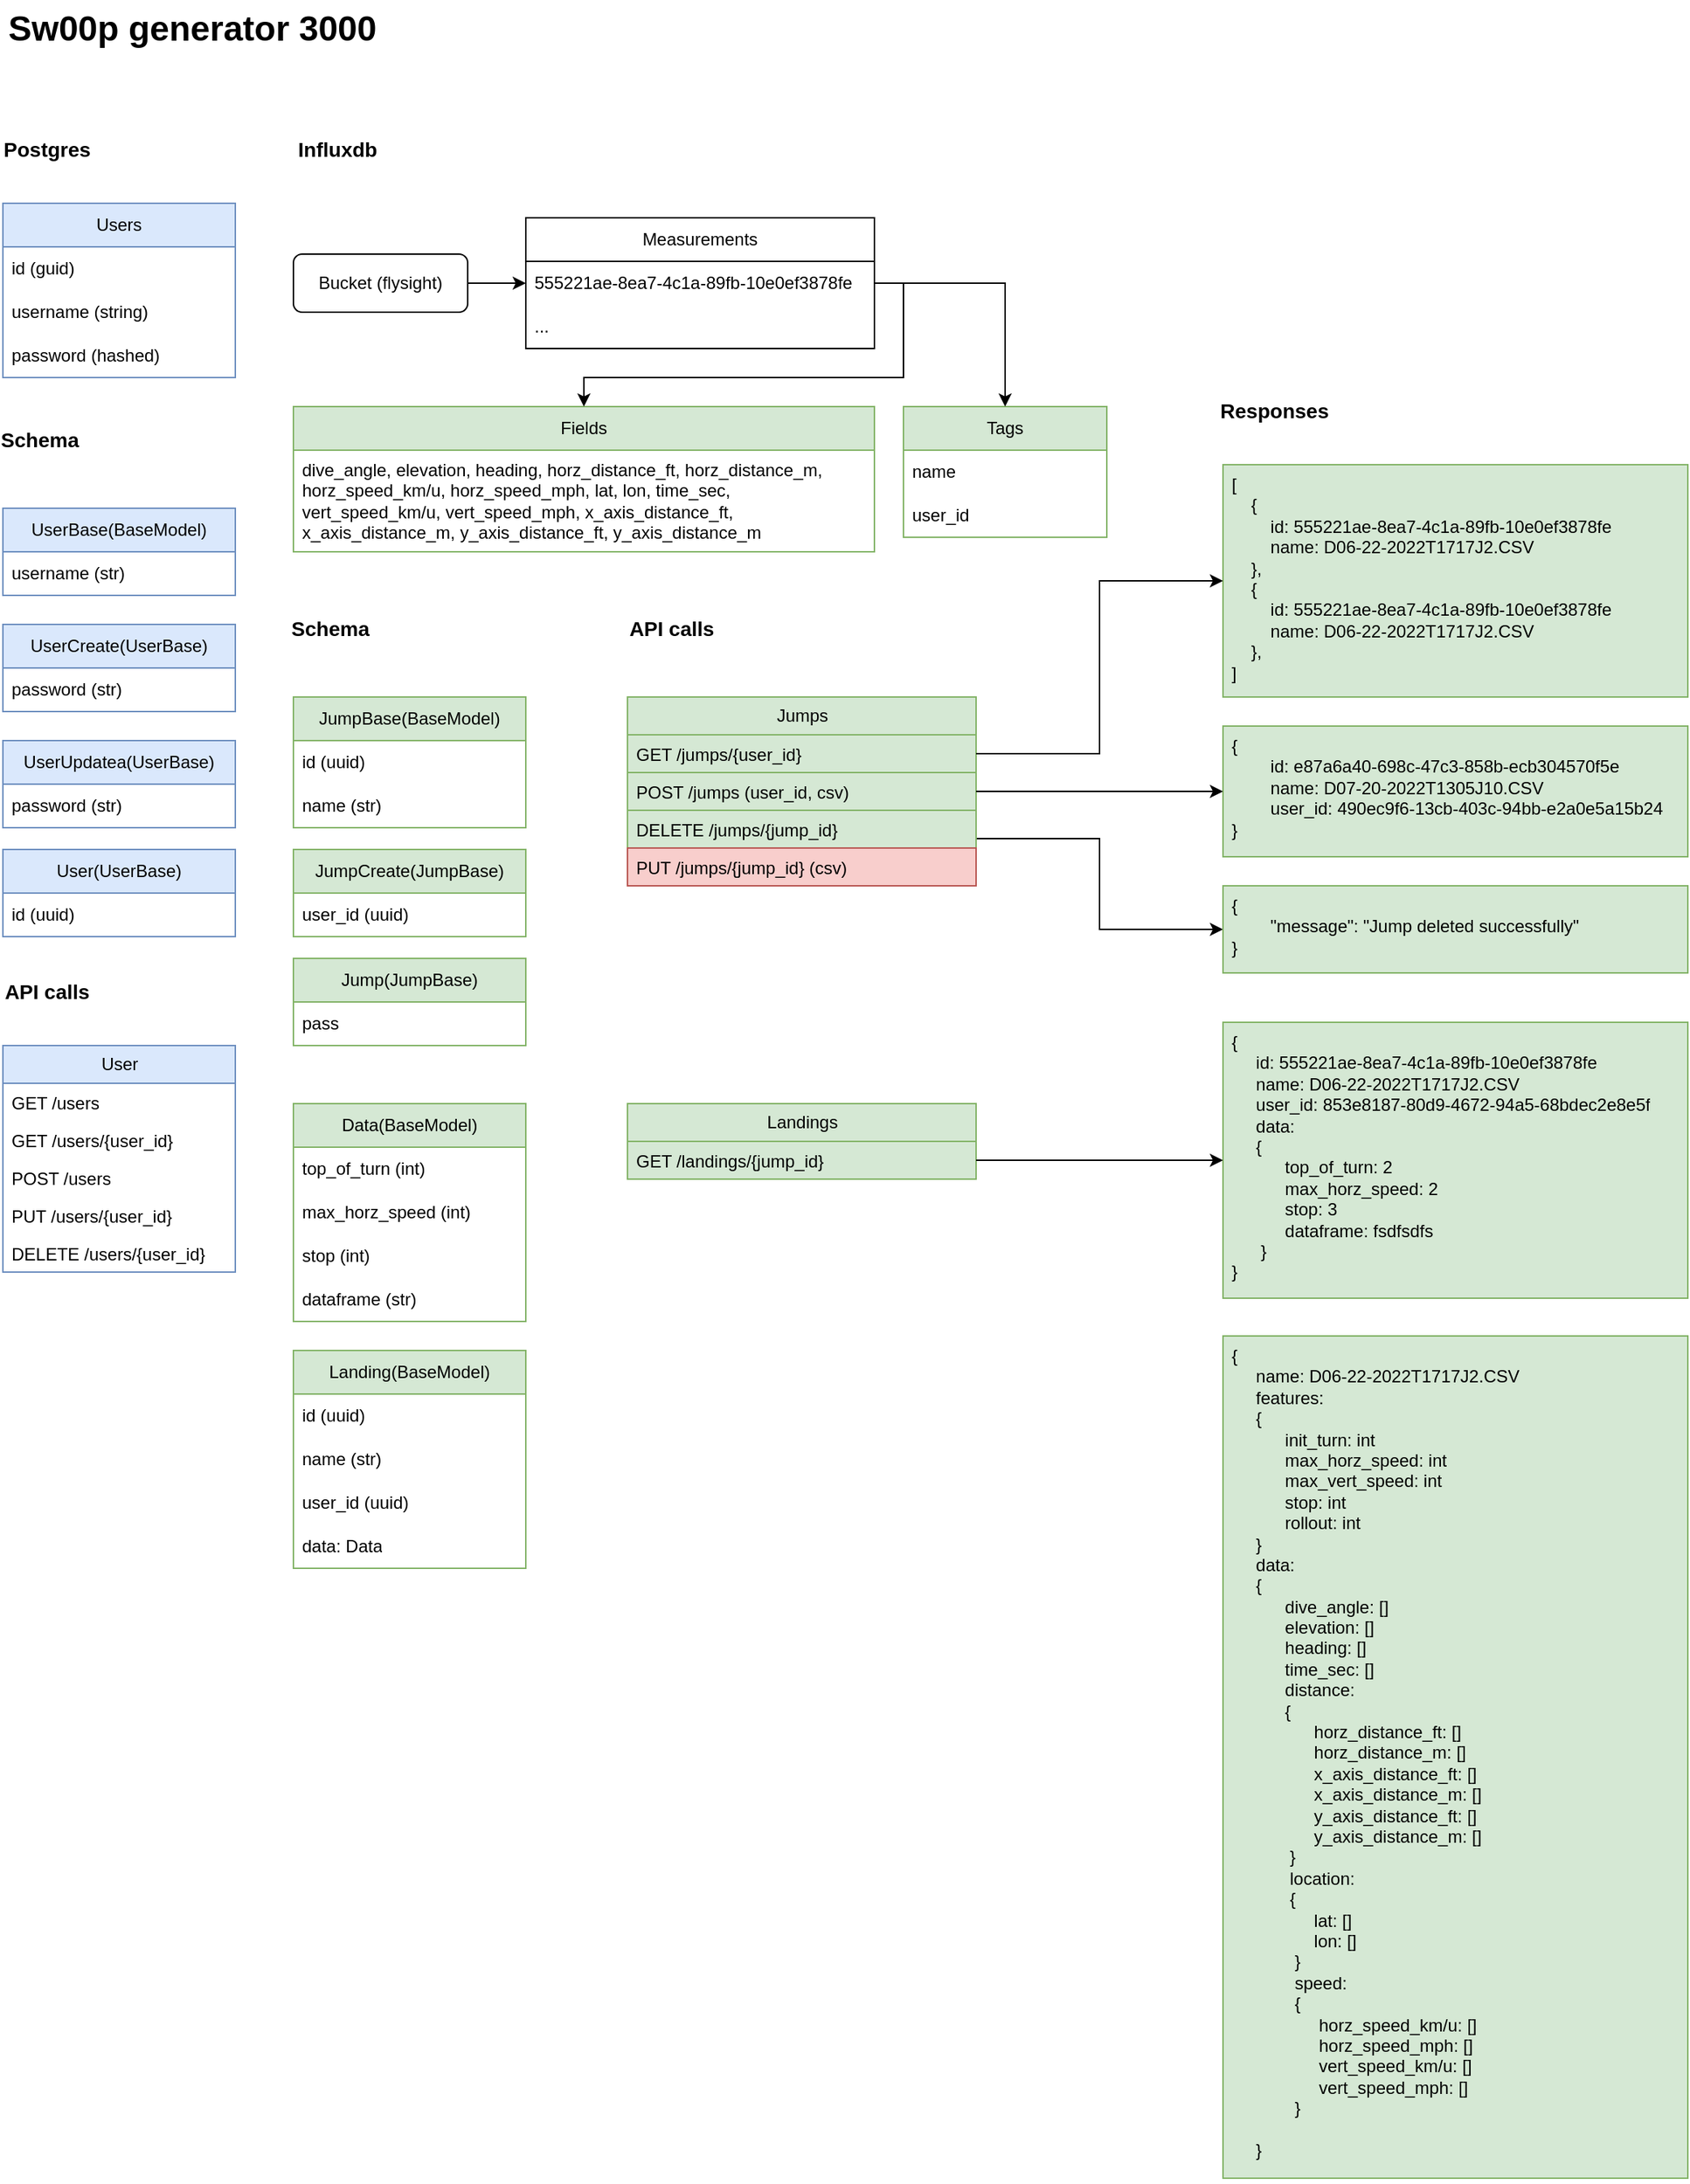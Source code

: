 <mxfile version="22.0.2" type="device">
  <diagram id="vKv4_lu2zvg10u0Lxz_Q" name="Pagina-1">
    <mxGraphModel dx="347" dy="1578" grid="1" gridSize="10" guides="1" tooltips="1" connect="1" arrows="1" fold="1" page="1" pageScale="1" pageWidth="827" pageHeight="1169" math="0" shadow="0">
      <root>
        <mxCell id="0" />
        <mxCell id="1" parent="0" />
        <mxCell id="cdpqrSRKA95L0Ol0Fi6w-7" value="Users" style="swimlane;fontStyle=0;childLayout=stackLayout;horizontal=1;startSize=30;horizontalStack=0;resizeParent=1;resizeParentMax=0;resizeLast=0;collapsible=1;marginBottom=0;whiteSpace=wrap;html=1;fillColor=#dae8fc;strokeColor=#6c8ebf;" parent="1" vertex="1">
          <mxGeometry x="40" y="-980" width="160" height="120" as="geometry" />
        </mxCell>
        <mxCell id="cdpqrSRKA95L0Ol0Fi6w-8" value="id (guid)" style="text;strokeColor=none;fillColor=none;align=left;verticalAlign=middle;spacingLeft=4;spacingRight=4;overflow=hidden;points=[[0,0.5],[1,0.5]];portConstraint=eastwest;rotatable=0;whiteSpace=wrap;html=1;" parent="cdpqrSRKA95L0Ol0Fi6w-7" vertex="1">
          <mxGeometry y="30" width="160" height="30" as="geometry" />
        </mxCell>
        <mxCell id="cdpqrSRKA95L0Ol0Fi6w-9" value="username (string)" style="text;strokeColor=none;fillColor=none;align=left;verticalAlign=middle;spacingLeft=4;spacingRight=4;overflow=hidden;points=[[0,0.5],[1,0.5]];portConstraint=eastwest;rotatable=0;whiteSpace=wrap;html=1;" parent="cdpqrSRKA95L0Ol0Fi6w-7" vertex="1">
          <mxGeometry y="60" width="160" height="30" as="geometry" />
        </mxCell>
        <mxCell id="cdpqrSRKA95L0Ol0Fi6w-10" value="password (hashed)" style="text;strokeColor=none;fillColor=none;align=left;verticalAlign=middle;spacingLeft=4;spacingRight=4;overflow=hidden;points=[[0,0.5],[1,0.5]];portConstraint=eastwest;rotatable=0;whiteSpace=wrap;html=1;" parent="cdpqrSRKA95L0Ol0Fi6w-7" vertex="1">
          <mxGeometry y="90" width="160" height="30" as="geometry" />
        </mxCell>
        <mxCell id="cdpqrSRKA95L0Ol0Fi6w-14" value="Sw00p generator 3000" style="text;strokeColor=none;fillColor=none;html=1;fontSize=24;fontStyle=1;verticalAlign=middle;align=center;" parent="1" vertex="1">
          <mxGeometry x="40" y="-1120" width="260" height="40" as="geometry" />
        </mxCell>
        <mxCell id="cdpqrSRKA95L0Ol0Fi6w-15" value="&lt;font style=&quot;font-size: 14px;&quot;&gt;Postgres&lt;/font&gt;" style="text;strokeColor=none;fillColor=none;html=1;fontSize=24;fontStyle=1;verticalAlign=middle;align=center;" parent="1" vertex="1">
          <mxGeometry x="40" y="-1030" width="60" height="20" as="geometry" />
        </mxCell>
        <mxCell id="cdpqrSRKA95L0Ol0Fi6w-16" value="&lt;font style=&quot;font-size: 14px;&quot;&gt;Schema&lt;/font&gt;" style="text;strokeColor=none;fillColor=none;html=1;fontSize=24;fontStyle=1;verticalAlign=middle;align=center;" parent="1" vertex="1">
          <mxGeometry x="40" y="-830" width="50" height="20" as="geometry" />
        </mxCell>
        <mxCell id="cdpqrSRKA95L0Ol0Fi6w-17" value="UserBase(BaseModel)" style="swimlane;fontStyle=0;childLayout=stackLayout;horizontal=1;startSize=30;horizontalStack=0;resizeParent=1;resizeParentMax=0;resizeLast=0;collapsible=1;marginBottom=0;whiteSpace=wrap;html=1;fillColor=#dae8fc;strokeColor=#6c8ebf;" parent="1" vertex="1">
          <mxGeometry x="40" y="-770" width="160" height="60" as="geometry" />
        </mxCell>
        <mxCell id="cdpqrSRKA95L0Ol0Fi6w-18" value="username (str)" style="text;strokeColor=none;fillColor=none;align=left;verticalAlign=middle;spacingLeft=4;spacingRight=4;overflow=hidden;points=[[0,0.5],[1,0.5]];portConstraint=eastwest;rotatable=0;whiteSpace=wrap;html=1;" parent="cdpqrSRKA95L0Ol0Fi6w-17" vertex="1">
          <mxGeometry y="30" width="160" height="30" as="geometry" />
        </mxCell>
        <mxCell id="cdpqrSRKA95L0Ol0Fi6w-21" value="UserCreate(UserBase)" style="swimlane;fontStyle=0;childLayout=stackLayout;horizontal=1;startSize=30;horizontalStack=0;resizeParent=1;resizeParentMax=0;resizeLast=0;collapsible=1;marginBottom=0;whiteSpace=wrap;html=1;fillColor=#dae8fc;strokeColor=#6c8ebf;" parent="1" vertex="1">
          <mxGeometry x="40" y="-690" width="160" height="60" as="geometry" />
        </mxCell>
        <mxCell id="cdpqrSRKA95L0Ol0Fi6w-22" value="password (str)" style="text;strokeColor=none;fillColor=none;align=left;verticalAlign=middle;spacingLeft=4;spacingRight=4;overflow=hidden;points=[[0,0.5],[1,0.5]];portConstraint=eastwest;rotatable=0;whiteSpace=wrap;html=1;" parent="cdpqrSRKA95L0Ol0Fi6w-21" vertex="1">
          <mxGeometry y="30" width="160" height="30" as="geometry" />
        </mxCell>
        <mxCell id="cdpqrSRKA95L0Ol0Fi6w-23" value="UserUpdatea(UserBase)" style="swimlane;fontStyle=0;childLayout=stackLayout;horizontal=1;startSize=30;horizontalStack=0;resizeParent=1;resizeParentMax=0;resizeLast=0;collapsible=1;marginBottom=0;whiteSpace=wrap;html=1;fillColor=#dae8fc;strokeColor=#6c8ebf;" parent="1" vertex="1">
          <mxGeometry x="40" y="-610" width="160" height="60" as="geometry" />
        </mxCell>
        <mxCell id="cdpqrSRKA95L0Ol0Fi6w-24" value="password (str)" style="text;strokeColor=none;fillColor=none;align=left;verticalAlign=middle;spacingLeft=4;spacingRight=4;overflow=hidden;points=[[0,0.5],[1,0.5]];portConstraint=eastwest;rotatable=0;whiteSpace=wrap;html=1;" parent="cdpqrSRKA95L0Ol0Fi6w-23" vertex="1">
          <mxGeometry y="30" width="160" height="30" as="geometry" />
        </mxCell>
        <mxCell id="cdpqrSRKA95L0Ol0Fi6w-25" value="User(UserBase)" style="swimlane;fontStyle=0;childLayout=stackLayout;horizontal=1;startSize=30;horizontalStack=0;resizeParent=1;resizeParentMax=0;resizeLast=0;collapsible=1;marginBottom=0;whiteSpace=wrap;html=1;fillColor=#dae8fc;strokeColor=#6c8ebf;" parent="1" vertex="1">
          <mxGeometry x="40" y="-535" width="160" height="60" as="geometry" />
        </mxCell>
        <mxCell id="cdpqrSRKA95L0Ol0Fi6w-26" value="id (uuid)" style="text;strokeColor=none;fillColor=none;align=left;verticalAlign=middle;spacingLeft=4;spacingRight=4;overflow=hidden;points=[[0,0.5],[1,0.5]];portConstraint=eastwest;rotatable=0;whiteSpace=wrap;html=1;" parent="cdpqrSRKA95L0Ol0Fi6w-25" vertex="1">
          <mxGeometry y="30" width="160" height="30" as="geometry" />
        </mxCell>
        <mxCell id="cdpqrSRKA95L0Ol0Fi6w-27" value="&lt;font style=&quot;font-size: 14px;&quot;&gt;API calls&lt;/font&gt;" style="text;strokeColor=none;fillColor=none;html=1;fontSize=24;fontStyle=1;verticalAlign=middle;align=center;" parent="1" vertex="1">
          <mxGeometry x="40" y="-450" width="60" height="20" as="geometry" />
        </mxCell>
        <mxCell id="cdpqrSRKA95L0Ol0Fi6w-30" value="User" style="swimlane;fontStyle=0;childLayout=stackLayout;horizontal=1;startSize=26;fillColor=#dae8fc;horizontalStack=0;resizeParent=1;resizeParentMax=0;resizeLast=0;collapsible=1;marginBottom=0;html=1;strokeColor=#6c8ebf;" parent="1" vertex="1">
          <mxGeometry x="40" y="-400" width="160" height="156" as="geometry" />
        </mxCell>
        <mxCell id="cdpqrSRKA95L0Ol0Fi6w-31" value="GET /users" style="text;strokeColor=none;fillColor=none;align=left;verticalAlign=top;spacingLeft=4;spacingRight=4;overflow=hidden;rotatable=0;points=[[0,0.5],[1,0.5]];portConstraint=eastwest;whiteSpace=wrap;html=1;" parent="cdpqrSRKA95L0Ol0Fi6w-30" vertex="1">
          <mxGeometry y="26" width="160" height="26" as="geometry" />
        </mxCell>
        <mxCell id="cdpqrSRKA95L0Ol0Fi6w-32" value="GET /users/{user_id}" style="text;strokeColor=none;fillColor=none;align=left;verticalAlign=top;spacingLeft=4;spacingRight=4;overflow=hidden;rotatable=0;points=[[0,0.5],[1,0.5]];portConstraint=eastwest;whiteSpace=wrap;html=1;" parent="cdpqrSRKA95L0Ol0Fi6w-30" vertex="1">
          <mxGeometry y="52" width="160" height="26" as="geometry" />
        </mxCell>
        <mxCell id="cdpqrSRKA95L0Ol0Fi6w-34" value="POST /users&lt;br&gt;" style="text;strokeColor=none;fillColor=none;align=left;verticalAlign=top;spacingLeft=4;spacingRight=4;overflow=hidden;rotatable=0;points=[[0,0.5],[1,0.5]];portConstraint=eastwest;whiteSpace=wrap;html=1;" parent="cdpqrSRKA95L0Ol0Fi6w-30" vertex="1">
          <mxGeometry y="78" width="160" height="26" as="geometry" />
        </mxCell>
        <mxCell id="cdpqrSRKA95L0Ol0Fi6w-33" value="PUT /users/{user_id}" style="text;strokeColor=none;fillColor=none;align=left;verticalAlign=top;spacingLeft=4;spacingRight=4;overflow=hidden;rotatable=0;points=[[0,0.5],[1,0.5]];portConstraint=eastwest;whiteSpace=wrap;html=1;" parent="cdpqrSRKA95L0Ol0Fi6w-30" vertex="1">
          <mxGeometry y="104" width="160" height="26" as="geometry" />
        </mxCell>
        <mxCell id="cdpqrSRKA95L0Ol0Fi6w-35" value="DELETE /users/{user_id}" style="text;strokeColor=none;fillColor=none;align=left;verticalAlign=top;spacingLeft=4;spacingRight=4;overflow=hidden;rotatable=0;points=[[0,0.5],[1,0.5]];portConstraint=eastwest;whiteSpace=wrap;html=1;" parent="cdpqrSRKA95L0Ol0Fi6w-30" vertex="1">
          <mxGeometry y="130" width="160" height="26" as="geometry" />
        </mxCell>
        <mxCell id="cdpqrSRKA95L0Ol0Fi6w-46" value="&lt;font style=&quot;font-size: 14px;&quot;&gt;Influxdb&lt;/font&gt;" style="text;strokeColor=none;fillColor=none;html=1;fontSize=24;fontStyle=1;verticalAlign=middle;align=center;" parent="1" vertex="1">
          <mxGeometry x="240" y="-1030" width="60" height="20" as="geometry" />
        </mxCell>
        <mxCell id="cdpqrSRKA95L0Ol0Fi6w-67" style="edgeStyle=orthogonalEdgeStyle;rounded=0;orthogonalLoop=1;jettySize=auto;html=1;exitX=1;exitY=0.5;exitDx=0;exitDy=0;entryX=0;entryY=0.5;entryDx=0;entryDy=0;" parent="1" source="cdpqrSRKA95L0Ol0Fi6w-47" target="cdpqrSRKA95L0Ol0Fi6w-64" edge="1">
          <mxGeometry relative="1" as="geometry" />
        </mxCell>
        <mxCell id="cdpqrSRKA95L0Ol0Fi6w-47" value="Bucket (flysight)" style="rounded=1;whiteSpace=wrap;html=1;" parent="1" vertex="1">
          <mxGeometry x="240" y="-945" width="120" height="40" as="geometry" />
        </mxCell>
        <mxCell id="cdpqrSRKA95L0Ol0Fi6w-59" value="Fields" style="swimlane;fontStyle=0;childLayout=stackLayout;horizontal=1;startSize=30;horizontalStack=0;resizeParent=1;resizeParentMax=0;resizeLast=0;collapsible=1;marginBottom=0;whiteSpace=wrap;html=1;fillColor=#d5e8d4;strokeColor=#82b366;" parent="1" vertex="1">
          <mxGeometry x="240" y="-840" width="400" height="100" as="geometry" />
        </mxCell>
        <mxCell id="cdpqrSRKA95L0Ol0Fi6w-60" value="dive_angle, elevation, heading, horz_distance_ft, horz_distance_m, horz_speed_km/u, horz_speed_mph, lat, lon, time_sec, vert_speed_km/u, vert_speed_mph, x_axis_distance_ft, x_axis_distance_m, y_axis_distance_ft, y_axis_distance_m" style="text;strokeColor=none;fillColor=none;align=left;verticalAlign=middle;spacingLeft=4;spacingRight=4;overflow=hidden;points=[[0,0.5],[1,0.5]];portConstraint=eastwest;rotatable=0;whiteSpace=wrap;html=1;" parent="cdpqrSRKA95L0Ol0Fi6w-59" vertex="1">
          <mxGeometry y="30" width="400" height="70" as="geometry" />
        </mxCell>
        <mxCell id="cdpqrSRKA95L0Ol0Fi6w-63" value="Measurements" style="swimlane;fontStyle=0;childLayout=stackLayout;horizontal=1;startSize=30;horizontalStack=0;resizeParent=1;resizeParentMax=0;resizeLast=0;collapsible=1;marginBottom=0;whiteSpace=wrap;html=1;" parent="1" vertex="1">
          <mxGeometry x="400" y="-970" width="240" height="90" as="geometry" />
        </mxCell>
        <mxCell id="cdpqrSRKA95L0Ol0Fi6w-64" value="555221ae-8ea7-4c1a-89fb-10e0ef3878fe" style="text;strokeColor=none;fillColor=none;align=left;verticalAlign=middle;spacingLeft=4;spacingRight=4;overflow=hidden;points=[[0,0.5],[1,0.5]];portConstraint=eastwest;rotatable=0;whiteSpace=wrap;html=1;" parent="cdpqrSRKA95L0Ol0Fi6w-63" vertex="1">
          <mxGeometry y="30" width="240" height="30" as="geometry" />
        </mxCell>
        <mxCell id="cdpqrSRKA95L0Ol0Fi6w-65" value="..." style="text;strokeColor=none;fillColor=none;align=left;verticalAlign=middle;spacingLeft=4;spacingRight=4;overflow=hidden;points=[[0,0.5],[1,0.5]];portConstraint=eastwest;rotatable=0;whiteSpace=wrap;html=1;" parent="cdpqrSRKA95L0Ol0Fi6w-63" vertex="1">
          <mxGeometry y="60" width="240" height="30" as="geometry" />
        </mxCell>
        <mxCell id="cdpqrSRKA95L0Ol0Fi6w-83" value="Tags" style="swimlane;fontStyle=0;childLayout=stackLayout;horizontal=1;startSize=30;horizontalStack=0;resizeParent=1;resizeParentMax=0;resizeLast=0;collapsible=1;marginBottom=0;whiteSpace=wrap;html=1;fillColor=#d5e8d4;strokeColor=#82b366;" parent="1" vertex="1">
          <mxGeometry x="660" y="-840" width="140" height="90" as="geometry" />
        </mxCell>
        <mxCell id="cdpqrSRKA95L0Ol0Fi6w-84" value="name" style="text;strokeColor=none;fillColor=none;align=left;verticalAlign=middle;spacingLeft=4;spacingRight=4;overflow=hidden;points=[[0,0.5],[1,0.5]];portConstraint=eastwest;rotatable=0;whiteSpace=wrap;html=1;" parent="cdpqrSRKA95L0Ol0Fi6w-83" vertex="1">
          <mxGeometry y="30" width="140" height="30" as="geometry" />
        </mxCell>
        <mxCell id="WD4beDw-45vV_BE4dmQj-2" value="user_id" style="text;strokeColor=none;fillColor=none;align=left;verticalAlign=middle;spacingLeft=4;spacingRight=4;overflow=hidden;points=[[0,0.5],[1,0.5]];portConstraint=eastwest;rotatable=0;whiteSpace=wrap;html=1;" parent="cdpqrSRKA95L0Ol0Fi6w-83" vertex="1">
          <mxGeometry y="60" width="140" height="30" as="geometry" />
        </mxCell>
        <mxCell id="cdpqrSRKA95L0Ol0Fi6w-92" value="&lt;font style=&quot;font-size: 14px;&quot;&gt;Schema&lt;/font&gt;" style="text;strokeColor=none;fillColor=none;html=1;fontSize=24;fontStyle=1;verticalAlign=middle;align=center;" parent="1" vertex="1">
          <mxGeometry x="240" y="-700" width="50" height="20" as="geometry" />
        </mxCell>
        <mxCell id="cdpqrSRKA95L0Ol0Fi6w-93" value="JumpBase(BaseModel)" style="swimlane;fontStyle=0;childLayout=stackLayout;horizontal=1;startSize=30;horizontalStack=0;resizeParent=1;resizeParentMax=0;resizeLast=0;collapsible=1;marginBottom=0;whiteSpace=wrap;html=1;fillColor=#d5e8d4;strokeColor=#82b366;" parent="1" vertex="1">
          <mxGeometry x="240" y="-640" width="160" height="90" as="geometry" />
        </mxCell>
        <mxCell id="cdpqrSRKA95L0Ol0Fi6w-94" value="id (uuid)" style="text;strokeColor=none;fillColor=none;align=left;verticalAlign=middle;spacingLeft=4;spacingRight=4;overflow=hidden;points=[[0,0.5],[1,0.5]];portConstraint=eastwest;rotatable=0;whiteSpace=wrap;html=1;" parent="cdpqrSRKA95L0Ol0Fi6w-93" vertex="1">
          <mxGeometry y="30" width="160" height="30" as="geometry" />
        </mxCell>
        <mxCell id="cdpqrSRKA95L0Ol0Fi6w-102" value="name (str)" style="text;strokeColor=none;fillColor=none;align=left;verticalAlign=middle;spacingLeft=4;spacingRight=4;overflow=hidden;points=[[0,0.5],[1,0.5]];portConstraint=eastwest;rotatable=0;whiteSpace=wrap;html=1;" parent="cdpqrSRKA95L0Ol0Fi6w-93" vertex="1">
          <mxGeometry y="60" width="160" height="30" as="geometry" />
        </mxCell>
        <mxCell id="tWIO2F1-bRprxG6wcaOi-6" style="edgeStyle=orthogonalEdgeStyle;rounded=0;orthogonalLoop=1;jettySize=auto;html=1;exitX=1;exitY=0.75;exitDx=0;exitDy=0;entryX=0;entryY=0.5;entryDx=0;entryDy=0;" parent="1" source="cdpqrSRKA95L0Ol0Fi6w-95" target="tWIO2F1-bRprxG6wcaOi-5" edge="1">
          <mxGeometry relative="1" as="geometry" />
        </mxCell>
        <mxCell id="cdpqrSRKA95L0Ol0Fi6w-95" value="Jumps" style="swimlane;fontStyle=0;childLayout=stackLayout;horizontal=1;startSize=26;fillColor=#d5e8d4;horizontalStack=0;resizeParent=1;resizeParentMax=0;resizeLast=0;collapsible=1;marginBottom=0;html=1;strokeColor=#82b366;" parent="1" vertex="1">
          <mxGeometry x="470" y="-640" width="240" height="130" as="geometry" />
        </mxCell>
        <mxCell id="cdpqrSRKA95L0Ol0Fi6w-97" value="GET /jumps/{user_id}" style="text;strokeColor=#82b366;fillColor=#d5e8d4;align=left;verticalAlign=top;spacingLeft=4;spacingRight=4;overflow=hidden;rotatable=0;points=[[0,0.5],[1,0.5]];portConstraint=eastwest;whiteSpace=wrap;html=1;" parent="cdpqrSRKA95L0Ol0Fi6w-95" vertex="1">
          <mxGeometry y="26" width="240" height="26" as="geometry" />
        </mxCell>
        <mxCell id="cdpqrSRKA95L0Ol0Fi6w-98" value="POST /jumps (user_id, csv)" style="text;strokeColor=#82b366;fillColor=#d5e8d4;align=left;verticalAlign=top;spacingLeft=4;spacingRight=4;overflow=hidden;rotatable=0;points=[[0,0.5],[1,0.5]];portConstraint=eastwest;whiteSpace=wrap;html=1;" parent="cdpqrSRKA95L0Ol0Fi6w-95" vertex="1">
          <mxGeometry y="52" width="240" height="26" as="geometry" />
        </mxCell>
        <mxCell id="cdpqrSRKA95L0Ol0Fi6w-100" value="DELETE /jumps/{jump_id}" style="text;strokeColor=#82b366;fillColor=#d5e8d4;align=left;verticalAlign=top;spacingLeft=4;spacingRight=4;overflow=hidden;rotatable=0;points=[[0,0.5],[1,0.5]];portConstraint=eastwest;whiteSpace=wrap;html=1;" parent="cdpqrSRKA95L0Ol0Fi6w-95" vertex="1">
          <mxGeometry y="78" width="240" height="26" as="geometry" />
        </mxCell>
        <mxCell id="tWIO2F1-bRprxG6wcaOi-2" value="PUT /jumps/{jump_id} (csv)" style="text;strokeColor=#b85450;fillColor=#f8cecc;align=left;verticalAlign=top;spacingLeft=4;spacingRight=4;overflow=hidden;rotatable=0;points=[[0,0.5],[1,0.5]];portConstraint=eastwest;whiteSpace=wrap;html=1;" parent="cdpqrSRKA95L0Ol0Fi6w-95" vertex="1">
          <mxGeometry y="104" width="240" height="26" as="geometry" />
        </mxCell>
        <mxCell id="cdpqrSRKA95L0Ol0Fi6w-101" value="&lt;font style=&quot;font-size: 14px;&quot;&gt;API calls&lt;/font&gt;" style="text;strokeColor=none;fillColor=none;html=1;fontSize=24;fontStyle=1;verticalAlign=middle;align=center;" parent="1" vertex="1">
          <mxGeometry x="470" y="-700" width="60" height="20" as="geometry" />
        </mxCell>
        <mxCell id="WD4beDw-45vV_BE4dmQj-3" style="edgeStyle=orthogonalEdgeStyle;rounded=0;orthogonalLoop=1;jettySize=auto;html=1;exitX=1;exitY=0.5;exitDx=0;exitDy=0;entryX=0.5;entryY=0;entryDx=0;entryDy=0;" parent="1" source="cdpqrSRKA95L0Ol0Fi6w-64" target="cdpqrSRKA95L0Ol0Fi6w-83" edge="1">
          <mxGeometry relative="1" as="geometry" />
        </mxCell>
        <mxCell id="WD4beDw-45vV_BE4dmQj-4" style="edgeStyle=orthogonalEdgeStyle;rounded=0;orthogonalLoop=1;jettySize=auto;html=1;exitX=1;exitY=0.5;exitDx=0;exitDy=0;entryX=0.5;entryY=0;entryDx=0;entryDy=0;" parent="1" source="cdpqrSRKA95L0Ol0Fi6w-64" target="cdpqrSRKA95L0Ol0Fi6w-59" edge="1">
          <mxGeometry relative="1" as="geometry">
            <Array as="points">
              <mxPoint x="660" y="-925" />
              <mxPoint x="660" y="-860" />
              <mxPoint x="440" y="-860" />
            </Array>
          </mxGeometry>
        </mxCell>
        <mxCell id="lJUPi9D9J0EMlHMo77XS-2" value="Landings" style="swimlane;fontStyle=0;childLayout=stackLayout;horizontal=1;startSize=26;fillColor=#d5e8d4;horizontalStack=0;resizeParent=1;resizeParentMax=0;resizeLast=0;collapsible=1;marginBottom=0;html=1;strokeColor=#82b366;" parent="1" vertex="1">
          <mxGeometry x="470" y="-360" width="240" height="52" as="geometry" />
        </mxCell>
        <mxCell id="lJUPi9D9J0EMlHMo77XS-3" value="GET /landings/{jump_id}" style="text;strokeColor=#82b366;fillColor=#d5e8d4;align=left;verticalAlign=top;spacingLeft=4;spacingRight=4;overflow=hidden;rotatable=0;points=[[0,0.5],[1,0.5]];portConstraint=eastwest;whiteSpace=wrap;html=1;" parent="lJUPi9D9J0EMlHMo77XS-2" vertex="1">
          <mxGeometry y="26" width="240" height="26" as="geometry" />
        </mxCell>
        <mxCell id="lJUPi9D9J0EMlHMo77XS-7" value="Data(BaseModel)" style="swimlane;fontStyle=0;childLayout=stackLayout;horizontal=1;startSize=30;horizontalStack=0;resizeParent=1;resizeParentMax=0;resizeLast=0;collapsible=1;marginBottom=0;whiteSpace=wrap;html=1;fillColor=#d5e8d4;strokeColor=#82b366;" parent="1" vertex="1">
          <mxGeometry x="240" y="-360" width="160" height="150" as="geometry" />
        </mxCell>
        <mxCell id="lJUPi9D9J0EMlHMo77XS-8" value="top_of_turn (int)" style="text;strokeColor=none;fillColor=none;align=left;verticalAlign=middle;spacingLeft=4;spacingRight=4;overflow=hidden;points=[[0,0.5],[1,0.5]];portConstraint=eastwest;rotatable=0;whiteSpace=wrap;html=1;" parent="lJUPi9D9J0EMlHMo77XS-7" vertex="1">
          <mxGeometry y="30" width="160" height="30" as="geometry" />
        </mxCell>
        <mxCell id="lJUPi9D9J0EMlHMo77XS-9" value="max_horz_speed (int)" style="text;strokeColor=none;fillColor=none;align=left;verticalAlign=middle;spacingLeft=4;spacingRight=4;overflow=hidden;points=[[0,0.5],[1,0.5]];portConstraint=eastwest;rotatable=0;whiteSpace=wrap;html=1;" parent="lJUPi9D9J0EMlHMo77XS-7" vertex="1">
          <mxGeometry y="60" width="160" height="30" as="geometry" />
        </mxCell>
        <mxCell id="lJUPi9D9J0EMlHMo77XS-10" value="stop (int)" style="text;strokeColor=none;fillColor=none;align=left;verticalAlign=middle;spacingLeft=4;spacingRight=4;overflow=hidden;points=[[0,0.5],[1,0.5]];portConstraint=eastwest;rotatable=0;whiteSpace=wrap;html=1;" parent="lJUPi9D9J0EMlHMo77XS-7" vertex="1">
          <mxGeometry y="90" width="160" height="30" as="geometry" />
        </mxCell>
        <mxCell id="lJUPi9D9J0EMlHMo77XS-11" value="dataframe (str)" style="text;strokeColor=none;fillColor=none;align=left;verticalAlign=middle;spacingLeft=4;spacingRight=4;overflow=hidden;points=[[0,0.5],[1,0.5]];portConstraint=eastwest;rotatable=0;whiteSpace=wrap;html=1;" parent="lJUPi9D9J0EMlHMo77XS-7" vertex="1">
          <mxGeometry y="120" width="160" height="30" as="geometry" />
        </mxCell>
        <mxCell id="xd2RDDRV72cKogQXBGp3-6" value="{&lt;br&gt;&amp;nbsp; &amp;nbsp; &amp;nbsp;id: 555221ae-8ea7-4c1a-89fb-10e0ef3878fe&lt;br&gt;&amp;nbsp; &amp;nbsp; &amp;nbsp;name:&amp;nbsp;D06-22-2022T1717J2.CSV&lt;br&gt;&amp;nbsp; &amp;nbsp; &amp;nbsp;user_id:&amp;nbsp;853e8187-80d9-4672-94a5-68bdec2e8e5f&lt;br&gt;&amp;nbsp; &amp;nbsp; &amp;nbsp;data:&amp;nbsp;&lt;br&gt;&amp;nbsp; &amp;nbsp; &amp;nbsp;{&lt;br&gt;&amp;nbsp; &amp;nbsp; &amp;nbsp; &amp;nbsp; &amp;nbsp; &amp;nbsp;top_of_turn: 2&lt;br&gt;&lt;span style=&quot;white-space: pre;&quot;&gt;&#x9;&lt;/span&gt;&amp;nbsp; &amp;nbsp;max_horz_speed: 2&lt;br&gt;&lt;span style=&quot;white-space: pre;&quot;&gt;&#x9;&lt;/span&gt;&amp;nbsp; &amp;nbsp;stop: 3&lt;br&gt;&amp;nbsp; &amp;nbsp; &amp;nbsp; &amp;nbsp; &amp;nbsp; &amp;nbsp;dataframe: fsdfsdfs&lt;br&gt;&amp;nbsp; &amp;nbsp; &amp;nbsp; }&lt;br&gt;}" style="text;strokeColor=#82b366;fillColor=#d5e8d4;align=left;verticalAlign=top;spacingLeft=4;spacingRight=4;overflow=hidden;rotatable=0;points=[[0,0.5],[1,0.5]];portConstraint=eastwest;whiteSpace=wrap;html=1;" parent="1" vertex="1">
          <mxGeometry x="880" y="-416" width="320" height="190" as="geometry" />
        </mxCell>
        <mxCell id="xd2RDDRV72cKogQXBGp3-7" style="edgeStyle=orthogonalEdgeStyle;rounded=0;orthogonalLoop=1;jettySize=auto;html=1;exitX=1;exitY=0.5;exitDx=0;exitDy=0;entryX=0;entryY=0.5;entryDx=0;entryDy=0;" parent="1" source="lJUPi9D9J0EMlHMo77XS-3" target="xd2RDDRV72cKogQXBGp3-6" edge="1">
          <mxGeometry relative="1" as="geometry" />
        </mxCell>
        <mxCell id="xd2RDDRV72cKogQXBGp3-8" value="[&lt;br&gt;&amp;nbsp; &amp;nbsp; {&lt;br&gt;&lt;span style=&quot;&quot;&gt;&#x9;&lt;/span&gt;&lt;span style=&quot;&quot;&gt;&#x9;&lt;/span&gt;&lt;span style=&quot;white-space: pre;&quot;&gt;&#x9;&lt;/span&gt;id: 555221ae-8ea7-4c1a-89fb-10e0ef3878fe&lt;br&gt;&lt;span style=&quot;white-space: pre;&quot;&gt;&#x9;&lt;/span&gt;name:&amp;nbsp;D06-22-2022T1717J2.CSV&lt;br&gt;&amp;nbsp; &amp;nbsp; },&lt;br&gt;&amp;nbsp; &amp;nbsp; {&lt;br style=&quot;border-color: var(--border-color);&quot;&gt;&lt;span style=&quot;border-color: var(--border-color);&quot;&gt;&#x9;&lt;/span&gt;&lt;span style=&quot;white-space: pre;&quot;&gt;&#x9;&lt;/span&gt;id: 555221ae-8ea7-4c1a-89fb-10e0ef3878fe&lt;br style=&quot;border-color: var(--border-color);&quot;&gt;&amp;nbsp;&lt;span style=&quot;border-color: var(--border-color);&quot;&gt;&amp;nbsp;&lt;span style=&quot;border-color: var(--border-color);&quot;&gt;&#x9;&lt;span style=&quot;white-space: pre;&quot;&gt;&#x9;&lt;/span&gt;&lt;/span&gt;&lt;/span&gt;name:&amp;nbsp;D06-22-2022T1717J2.CSV&lt;br style=&quot;border-color: var(--border-color);&quot;&gt;&amp;nbsp; &amp;nbsp; },&lt;br&gt;]" style="text;strokeColor=#82b366;fillColor=#d5e8d4;align=left;verticalAlign=top;spacingLeft=4;spacingRight=4;overflow=hidden;rotatable=0;points=[[0,0.5],[1,0.5]];portConstraint=eastwest;whiteSpace=wrap;html=1;" parent="1" vertex="1">
          <mxGeometry x="880" y="-800" width="320" height="160" as="geometry" />
        </mxCell>
        <mxCell id="xd2RDDRV72cKogQXBGp3-9" style="edgeStyle=orthogonalEdgeStyle;rounded=0;orthogonalLoop=1;jettySize=auto;html=1;exitX=1;exitY=0.5;exitDx=0;exitDy=0;entryX=0;entryY=0.5;entryDx=0;entryDy=0;" parent="1" source="cdpqrSRKA95L0Ol0Fi6w-97" target="xd2RDDRV72cKogQXBGp3-8" edge="1">
          <mxGeometry relative="1" as="geometry" />
        </mxCell>
        <mxCell id="tWIO2F1-bRprxG6wcaOi-3" value="{&lt;br&gt;&lt;span style=&quot;&quot;&gt;&#x9;&lt;/span&gt;&lt;span style=&quot;&quot;&gt;&#x9;&lt;/span&gt;&lt;span style=&quot;&quot;&gt;&#x9;&lt;/span&gt;&lt;span style=&quot;white-space: pre;&quot;&gt;&#x9;&lt;/span&gt;id:&amp;nbsp;e87a6a40-698c-47c3-858b-ecb304570f5e&lt;br&gt;&lt;span style=&quot;&quot;&gt;&#x9;&lt;/span&gt;&lt;span style=&quot;white-space: pre;&quot;&gt;&#x9;&lt;/span&gt;name:&amp;nbsp;D07-20-2022T1305J10.CSV&lt;br&gt;&lt;span style=&quot;&quot;&gt;&#x9;&lt;/span&gt;&lt;span style=&quot;white-space: pre;&quot;&gt;&#x9;&lt;/span&gt;user_id:&amp;nbsp;490ec9f6-13cb-403c-94bb-e2a0e5a15b24&lt;br&gt;}" style="text;strokeColor=#82b366;fillColor=#d5e8d4;align=left;verticalAlign=top;spacingLeft=4;spacingRight=4;overflow=hidden;rotatable=0;points=[[0,0.5],[1,0.5]];portConstraint=eastwest;whiteSpace=wrap;html=1;" parent="1" vertex="1">
          <mxGeometry x="880" y="-620" width="320" height="90" as="geometry" />
        </mxCell>
        <mxCell id="tWIO2F1-bRprxG6wcaOi-4" style="edgeStyle=orthogonalEdgeStyle;rounded=0;orthogonalLoop=1;jettySize=auto;html=1;exitX=1;exitY=0.5;exitDx=0;exitDy=0;entryX=0;entryY=0.5;entryDx=0;entryDy=0;" parent="1" source="cdpqrSRKA95L0Ol0Fi6w-98" target="tWIO2F1-bRprxG6wcaOi-3" edge="1">
          <mxGeometry relative="1" as="geometry" />
        </mxCell>
        <mxCell id="tWIO2F1-bRprxG6wcaOi-5" value="{&lt;br&gt;&lt;span style=&quot;&quot;&gt;&#x9;&lt;/span&gt;&lt;span style=&quot;&quot;&gt;&#x9;&lt;/span&gt;&lt;span style=&quot;&quot;&gt;&#x9;&lt;/span&gt;&lt;span style=&quot;white-space: pre;&quot;&gt;&#x9;&lt;/span&gt;&quot;message&quot;: &quot;Jump deleted successfully&quot;&lt;br&gt;}" style="text;strokeColor=#82b366;fillColor=#d5e8d4;align=left;verticalAlign=top;spacingLeft=4;spacingRight=4;overflow=hidden;rotatable=0;points=[[0,0.5],[1,0.5]];portConstraint=eastwest;whiteSpace=wrap;html=1;" parent="1" vertex="1">
          <mxGeometry x="880" y="-510" width="320" height="60" as="geometry" />
        </mxCell>
        <mxCell id="tWIO2F1-bRprxG6wcaOi-7" value="&lt;font style=&quot;font-size: 14px;&quot;&gt;Responses&lt;/font&gt;" style="text;strokeColor=none;fillColor=none;html=1;fontSize=24;fontStyle=1;verticalAlign=middle;align=center;" parent="1" vertex="1">
          <mxGeometry x="880" y="-850" width="70" height="20" as="geometry" />
        </mxCell>
        <mxCell id="tWIO2F1-bRprxG6wcaOi-9" value="JumpCreate(JumpBase)" style="swimlane;fontStyle=0;childLayout=stackLayout;horizontal=1;startSize=30;horizontalStack=0;resizeParent=1;resizeParentMax=0;resizeLast=0;collapsible=1;marginBottom=0;whiteSpace=wrap;html=1;fillColor=#d5e8d4;strokeColor=#82b366;" parent="1" vertex="1">
          <mxGeometry x="240" y="-535" width="160" height="60" as="geometry" />
        </mxCell>
        <mxCell id="tWIO2F1-bRprxG6wcaOi-10" value="user_id (uuid)" style="text;strokeColor=none;fillColor=none;align=left;verticalAlign=middle;spacingLeft=4;spacingRight=4;overflow=hidden;points=[[0,0.5],[1,0.5]];portConstraint=eastwest;rotatable=0;whiteSpace=wrap;html=1;" parent="tWIO2F1-bRprxG6wcaOi-9" vertex="1">
          <mxGeometry y="30" width="160" height="30" as="geometry" />
        </mxCell>
        <mxCell id="tWIO2F1-bRprxG6wcaOi-12" value="Jump(JumpBase)" style="swimlane;fontStyle=0;childLayout=stackLayout;horizontal=1;startSize=30;horizontalStack=0;resizeParent=1;resizeParentMax=0;resizeLast=0;collapsible=1;marginBottom=0;whiteSpace=wrap;html=1;fillColor=#d5e8d4;strokeColor=#82b366;" parent="1" vertex="1">
          <mxGeometry x="240" y="-460" width="160" height="60" as="geometry" />
        </mxCell>
        <mxCell id="tWIO2F1-bRprxG6wcaOi-13" value="pass" style="text;strokeColor=none;fillColor=none;align=left;verticalAlign=middle;spacingLeft=4;spacingRight=4;overflow=hidden;points=[[0,0.5],[1,0.5]];portConstraint=eastwest;rotatable=0;whiteSpace=wrap;html=1;" parent="tWIO2F1-bRprxG6wcaOi-12" vertex="1">
          <mxGeometry y="30" width="160" height="30" as="geometry" />
        </mxCell>
        <mxCell id="tWIO2F1-bRprxG6wcaOi-14" value="Landing(BaseModel)" style="swimlane;fontStyle=0;childLayout=stackLayout;horizontal=1;startSize=30;horizontalStack=0;resizeParent=1;resizeParentMax=0;resizeLast=0;collapsible=1;marginBottom=0;whiteSpace=wrap;html=1;fillColor=#d5e8d4;strokeColor=#82b366;" parent="1" vertex="1">
          <mxGeometry x="240" y="-190" width="160" height="150" as="geometry" />
        </mxCell>
        <mxCell id="tWIO2F1-bRprxG6wcaOi-15" value="id (uuid)" style="text;strokeColor=none;fillColor=none;align=left;verticalAlign=middle;spacingLeft=4;spacingRight=4;overflow=hidden;points=[[0,0.5],[1,0.5]];portConstraint=eastwest;rotatable=0;whiteSpace=wrap;html=1;" parent="tWIO2F1-bRprxG6wcaOi-14" vertex="1">
          <mxGeometry y="30" width="160" height="30" as="geometry" />
        </mxCell>
        <mxCell id="tWIO2F1-bRprxG6wcaOi-16" value="name (str)" style="text;strokeColor=none;fillColor=none;align=left;verticalAlign=middle;spacingLeft=4;spacingRight=4;overflow=hidden;points=[[0,0.5],[1,0.5]];portConstraint=eastwest;rotatable=0;whiteSpace=wrap;html=1;" parent="tWIO2F1-bRprxG6wcaOi-14" vertex="1">
          <mxGeometry y="60" width="160" height="30" as="geometry" />
        </mxCell>
        <mxCell id="tWIO2F1-bRprxG6wcaOi-17" value="user_id (uuid)" style="text;strokeColor=none;fillColor=none;align=left;verticalAlign=middle;spacingLeft=4;spacingRight=4;overflow=hidden;points=[[0,0.5],[1,0.5]];portConstraint=eastwest;rotatable=0;whiteSpace=wrap;html=1;" parent="tWIO2F1-bRprxG6wcaOi-14" vertex="1">
          <mxGeometry y="90" width="160" height="30" as="geometry" />
        </mxCell>
        <mxCell id="tWIO2F1-bRprxG6wcaOi-18" value="data: Data" style="text;strokeColor=none;fillColor=none;align=left;verticalAlign=middle;spacingLeft=4;spacingRight=4;overflow=hidden;points=[[0,0.5],[1,0.5]];portConstraint=eastwest;rotatable=0;whiteSpace=wrap;html=1;" parent="tWIO2F1-bRprxG6wcaOi-14" vertex="1">
          <mxGeometry y="120" width="160" height="30" as="geometry" />
        </mxCell>
        <mxCell id="iYoBpMpUL3l_1VIWzEIH-1" value="{&lt;br&gt;&amp;nbsp; &amp;nbsp; &amp;nbsp;name:&amp;nbsp;D06-22-2022T1717J2.CSV&lt;br&gt;&amp;nbsp; &amp;nbsp; &amp;nbsp;features:&lt;br style=&quot;border-color: var(--border-color);&quot;&gt;&amp;nbsp; &amp;nbsp; &amp;nbsp;{&lt;br style=&quot;border-color: var(--border-color);&quot;&gt;&amp;nbsp; &amp;nbsp; &amp;nbsp; &amp;nbsp; &amp;nbsp; &amp;nbsp;init_turn: int&lt;br style=&quot;border-color: var(--border-color);&quot;&gt;&amp;nbsp; &amp;nbsp; &amp;nbsp; &amp;nbsp; &amp;nbsp; &amp;nbsp;max_horz_speed: int&lt;br style=&quot;border-color: var(--border-color);&quot;&gt;&amp;nbsp; &amp;nbsp; &amp;nbsp; &amp;nbsp; &amp;nbsp; &amp;nbsp;max_vert_speed: int&lt;br style=&quot;border-color: var(--border-color);&quot;&gt;&amp;nbsp; &amp;nbsp; &amp;nbsp; &amp;nbsp; &amp;nbsp; &amp;nbsp;stop: int&lt;br style=&quot;border-color: var(--border-color);&quot;&gt;&amp;nbsp; &amp;nbsp; &amp;nbsp; &amp;nbsp; &amp;nbsp; &amp;nbsp;rollout: int&lt;br style=&quot;border-color: var(--border-color);&quot;&gt;&amp;nbsp; &amp;nbsp; &amp;nbsp;}&lt;br&gt;&amp;nbsp; &amp;nbsp; &amp;nbsp;data:&lt;br&gt;&amp;nbsp; &amp;nbsp; &amp;nbsp;{&lt;br&gt;&lt;span style=&quot;background-color: initial;&quot;&gt;&amp;nbsp; &amp;nbsp; &amp;nbsp; &amp;nbsp; &amp;nbsp; &amp;nbsp;dive_angle: []&lt;br&gt;&lt;/span&gt;&lt;span style=&quot;background-color: initial;&quot;&gt;&amp;nbsp; &amp;nbsp; &amp;nbsp; &amp;nbsp; &amp;nbsp; &amp;nbsp;elevation: []&lt;br&gt;&lt;/span&gt;&lt;span style=&quot;background-color: initial;&quot;&gt;&amp;nbsp; &amp;nbsp; &amp;nbsp; &amp;nbsp; &amp;nbsp; &amp;nbsp;heading: []&lt;br&gt;&lt;/span&gt;&lt;span style=&quot;background-color: initial;&quot;&gt;&amp;nbsp; &amp;nbsp; &amp;nbsp; &amp;nbsp; &amp;nbsp; &amp;nbsp;time_sec: []&lt;br&gt;&lt;/span&gt;&lt;span style=&quot;background-color: initial;&quot;&gt;&amp;nbsp; &amp;nbsp; &amp;nbsp; &amp;nbsp; &amp;nbsp; &amp;nbsp;distance:&lt;br&gt;&lt;/span&gt;&lt;span style=&quot;background-color: initial;&quot;&gt;&amp;nbsp; &amp;nbsp; &amp;nbsp; &amp;nbsp; &amp;nbsp; &amp;nbsp;{&lt;br&gt;&lt;/span&gt;&lt;span style=&quot;background-color: initial;&quot;&gt;&amp;nbsp; &amp;nbsp; &amp;nbsp; &amp;nbsp; &amp;nbsp; &amp;nbsp; &amp;nbsp; &amp;nbsp; &amp;nbsp;horz_distance_ft: []&lt;/span&gt;&lt;span style=&quot;background-color: initial;&quot;&gt;&lt;br&gt;&lt;/span&gt;&lt;blockquote style=&quot;margin: 0 0 0 40px; border: none; padding: 0px;&quot;&gt;&amp;nbsp; &amp;nbsp; &amp;nbsp;horz_distance_m: []&lt;br&gt;&amp;nbsp; &amp;nbsp; &amp;nbsp;x_axis_distance_ft: []&lt;br&gt;&amp;nbsp; &amp;nbsp; &amp;nbsp;x_axis_distance_m: []&lt;br&gt;&amp;nbsp; &amp;nbsp; &amp;nbsp;y_axis_distance_ft: []&lt;br&gt;&amp;nbsp; &amp;nbsp; &amp;nbsp;y_axis_distance_m: []&lt;br&gt;}&lt;br&gt;location:&lt;br&gt;{&lt;br&gt;&amp;nbsp;&amp;nbsp;&amp;nbsp;&amp;nbsp;&amp;nbsp;lat: []&lt;br&gt;&amp;nbsp; &amp;nbsp; &amp;nbsp;lon: []&lt;br&gt;&amp;nbsp;}&lt;br&gt;&amp;nbsp;speed:&lt;br&gt;&amp;nbsp;{&lt;br&gt;&amp;nbsp; &amp;nbsp; &amp;nbsp; horz_speed_km/u: []&lt;br&gt;&amp;nbsp; &amp;nbsp; &amp;nbsp; horz_speed_mph: []&lt;br&gt;&amp;nbsp; &amp;nbsp; &amp;nbsp; vert_speed_km/u: []&lt;br&gt;&amp;nbsp; &amp;nbsp; &amp;nbsp; vert_speed_mph: []&lt;br&gt;&amp;nbsp;}&lt;/blockquote&gt;&lt;br&gt;&amp;nbsp; &amp;nbsp; &amp;nbsp;}&lt;br&gt;&amp;nbsp; &amp;nbsp; &amp;nbsp;&lt;br&gt;&amp;nbsp; &amp;nbsp;&amp;nbsp;&lt;br&gt;}" style="text;strokeColor=#82b366;fillColor=#d5e8d4;align=left;verticalAlign=top;spacingLeft=4;spacingRight=4;overflow=hidden;rotatable=0;points=[[0,0.5],[1,0.5]];portConstraint=eastwest;whiteSpace=wrap;html=1;" parent="1" vertex="1">
          <mxGeometry x="880" y="-200" width="320" height="580" as="geometry" />
        </mxCell>
      </root>
    </mxGraphModel>
  </diagram>
</mxfile>
